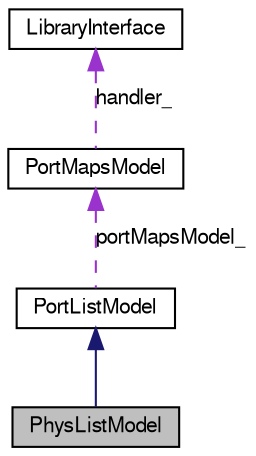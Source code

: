digraph G
{
  bgcolor="transparent";
  edge [fontname="FreeSans",fontsize=10,labelfontname="FreeSans",labelfontsize=10];
  node [fontname="FreeSans",fontsize=10,shape=record];
  Node1 [label="PhysListModel",height=0.2,width=0.4,color="black", fillcolor="grey75", style="filled" fontcolor="black"];
  Node2 -> Node1 [dir=back,color="midnightblue",fontsize=10,style="solid",fontname="FreeSans"];
  Node2 [label="PortListModel",height=0.2,width=0.4,color="black",URL="$class_port_list_model.html",tooltip="The base class for logical list model and physical list model."];
  Node3 -> Node2 [dir=back,color="darkorchid3",fontsize=10,style="dashed",label="portMapsModel_",fontname="FreeSans"];
  Node3 [label="PortMapsModel",height=0.2,width=0.4,color="black",URL="$class_port_maps_model.html",tooltip="Model to display port maps of a bus interface."];
  Node4 -> Node3 [dir=back,color="darkorchid3",fontsize=10,style="dashed",label="handler_",fontname="FreeSans"];
  Node4 [label="LibraryInterface",height=0.2,width=0.4,color="black",URL="$class_library_interface.html",tooltip="LibraryInterface defines an interface to operate the IP-Xact-library."];
}
